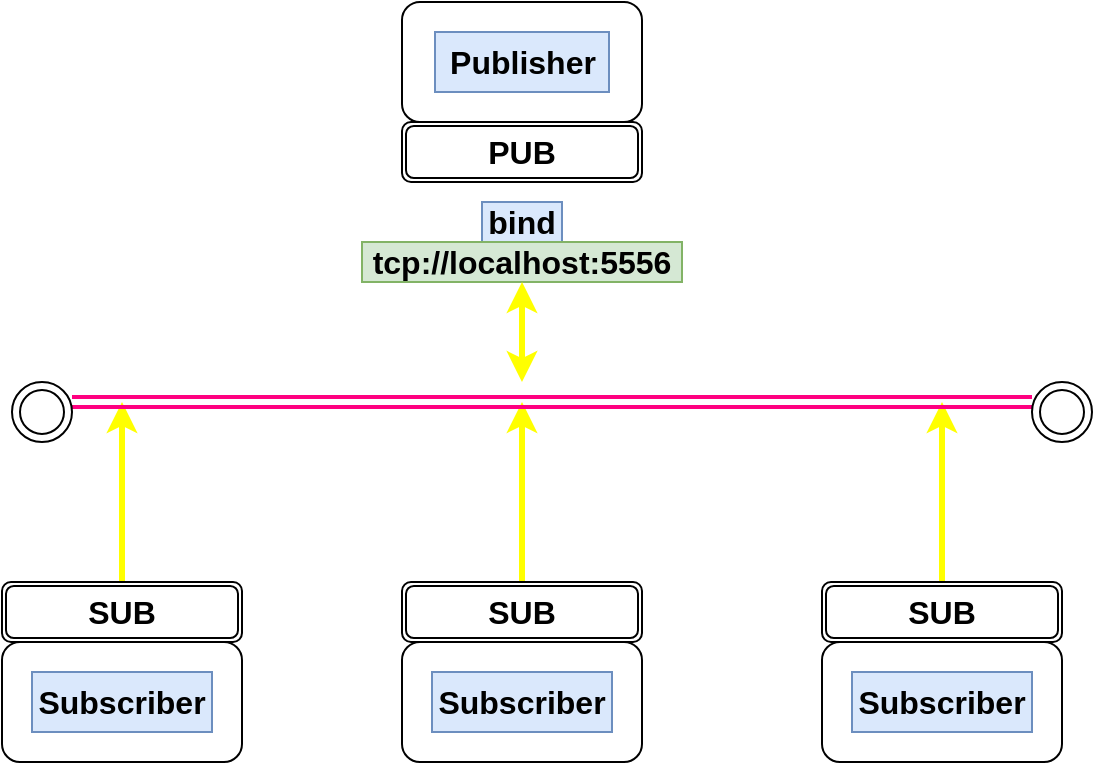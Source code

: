 <mxfile version="11.1.4" type="device"><diagram id="ey04zCqpxBzrYjkGmw9y" name="Page-1"><mxGraphModel dx="866" dy="485" grid="1" gridSize="10" guides="1" tooltips="1" connect="1" arrows="1" fold="1" page="1" pageScale="1" pageWidth="827" pageHeight="1169" math="0" shadow="0"><root><mxCell id="0"/><mxCell id="1" parent="0"/><mxCell id="DGE-K8fEu8PocFHzWPZF-1" value="" style="rounded=1;whiteSpace=wrap;html=1;" vertex="1" parent="1"><mxGeometry x="325" y="120" width="120" height="60" as="geometry"/></mxCell><mxCell id="DGE-K8fEu8PocFHzWPZF-2" value="Publisher" style="text;html=1;strokeColor=#6c8ebf;fillColor=#dae8fc;align=center;verticalAlign=middle;whiteSpace=wrap;rounded=0;fontStyle=1;fontSize=16;" vertex="1" parent="1"><mxGeometry x="341.5" y="135" width="87" height="30" as="geometry"/></mxCell><mxCell id="DGE-K8fEu8PocFHzWPZF-3" value="PUB" style="shape=ext;double=1;rounded=1;whiteSpace=wrap;html=1;fontSize=16;fontStyle=1" vertex="1" parent="1"><mxGeometry x="325" y="180" width="120" height="30" as="geometry"/></mxCell><mxCell id="DGE-K8fEu8PocFHzWPZF-4" value="bind" style="text;html=1;strokeColor=#6c8ebf;fillColor=#dae8fc;align=center;verticalAlign=middle;whiteSpace=wrap;rounded=0;fontSize=16;fontStyle=1" vertex="1" parent="1"><mxGeometry x="365" y="220" width="40" height="20" as="geometry"/></mxCell><mxCell id="DGE-K8fEu8PocFHzWPZF-5" value="tcp://localhost:5556" style="text;html=1;strokeColor=#82b366;fillColor=#d5e8d4;align=center;verticalAlign=middle;whiteSpace=wrap;rounded=0;fontSize=16;fontStyle=1" vertex="1" parent="1"><mxGeometry x="305" y="240" width="160" height="20" as="geometry"/></mxCell><mxCell id="DGE-K8fEu8PocFHzWPZF-8" value="" style="rounded=1;whiteSpace=wrap;html=1;fontSize=16;" vertex="1" parent="1"><mxGeometry x="125" y="440" width="120" height="60" as="geometry"/></mxCell><mxCell id="DGE-K8fEu8PocFHzWPZF-9" value="Subscriber" style="text;html=1;strokeColor=#6c8ebf;fillColor=#dae8fc;align=center;verticalAlign=middle;whiteSpace=wrap;rounded=0;fontStyle=1;fontSize=16;" vertex="1" parent="1"><mxGeometry x="140" y="455" width="90" height="30" as="geometry"/></mxCell><mxCell id="DGE-K8fEu8PocFHzWPZF-19" value="" style="edgeStyle=orthogonalEdgeStyle;rounded=0;orthogonalLoop=1;jettySize=auto;html=1;fontSize=16;strokeColor=#FFFF00;strokeWidth=3;" edge="1" parent="1" source="DGE-K8fEu8PocFHzWPZF-10"><mxGeometry relative="1" as="geometry"><mxPoint x="185" y="320" as="targetPoint"/></mxGeometry></mxCell><mxCell id="DGE-K8fEu8PocFHzWPZF-10" value="SUB" style="shape=ext;double=1;rounded=1;whiteSpace=wrap;html=1;fontSize=16;fontStyle=1" vertex="1" parent="1"><mxGeometry x="125" y="410" width="120" height="30" as="geometry"/></mxCell><mxCell id="DGE-K8fEu8PocFHzWPZF-11" value="" style="rounded=1;whiteSpace=wrap;html=1;fontSize=16;" vertex="1" parent="1"><mxGeometry x="325" y="440" width="120" height="60" as="geometry"/></mxCell><mxCell id="DGE-K8fEu8PocFHzWPZF-12" value="Subscriber" style="text;html=1;strokeColor=#6c8ebf;fillColor=#dae8fc;align=center;verticalAlign=middle;whiteSpace=wrap;rounded=0;fontStyle=1;fontSize=16;" vertex="1" parent="1"><mxGeometry x="340" y="455" width="90" height="30" as="geometry"/></mxCell><mxCell id="DGE-K8fEu8PocFHzWPZF-21" value="" style="edgeStyle=orthogonalEdgeStyle;rounded=0;orthogonalLoop=1;jettySize=auto;html=1;fontSize=16;strokeColor=#FFFF00;strokeWidth=3;" edge="1" parent="1" source="DGE-K8fEu8PocFHzWPZF-13"><mxGeometry relative="1" as="geometry"><mxPoint x="385" y="320" as="targetPoint"/></mxGeometry></mxCell><mxCell id="DGE-K8fEu8PocFHzWPZF-13" value="SUB" style="shape=ext;double=1;rounded=1;whiteSpace=wrap;html=1;fontSize=16;fontStyle=1" vertex="1" parent="1"><mxGeometry x="325" y="410" width="120" height="30" as="geometry"/></mxCell><mxCell id="DGE-K8fEu8PocFHzWPZF-14" value="" style="rounded=1;whiteSpace=wrap;html=1;fontSize=16;" vertex="1" parent="1"><mxGeometry x="535" y="440" width="120" height="60" as="geometry"/></mxCell><mxCell id="DGE-K8fEu8PocFHzWPZF-15" value="Subscriber" style="text;html=1;strokeColor=#6c8ebf;fillColor=#dae8fc;align=center;verticalAlign=middle;whiteSpace=wrap;rounded=0;fontStyle=1;fontSize=16;" vertex="1" parent="1"><mxGeometry x="550" y="455" width="90" height="30" as="geometry"/></mxCell><mxCell id="DGE-K8fEu8PocFHzWPZF-23" value="" style="edgeStyle=orthogonalEdgeStyle;rounded=0;orthogonalLoop=1;jettySize=auto;html=1;fontSize=16;strokeColor=#FFFF00;strokeWidth=3;" edge="1" parent="1" source="DGE-K8fEu8PocFHzWPZF-16"><mxGeometry relative="1" as="geometry"><mxPoint x="595" y="320" as="targetPoint"/></mxGeometry></mxCell><mxCell id="DGE-K8fEu8PocFHzWPZF-16" value="SUB" style="shape=ext;double=1;rounded=1;whiteSpace=wrap;html=1;fontSize=16;fontStyle=1" vertex="1" parent="1"><mxGeometry x="535" y="410" width="120" height="30" as="geometry"/></mxCell><mxCell id="DGE-K8fEu8PocFHzWPZF-17" value="" style="shape=link;html=1;fontSize=16;strokeColor=#FF0080;strokeWidth=2;" edge="1" parent="1"><mxGeometry width="50" height="50" relative="1" as="geometry"><mxPoint x="160" y="320" as="sourcePoint"/><mxPoint x="640" y="320" as="targetPoint"/></mxGeometry></mxCell><mxCell id="DGE-K8fEu8PocFHzWPZF-24" value="" style="endArrow=classic;startArrow=classic;html=1;fontSize=16;entryX=0.5;entryY=1;entryDx=0;entryDy=0;strokeColor=#FFFF00;strokeWidth=3;" edge="1" parent="1" target="DGE-K8fEu8PocFHzWPZF-5"><mxGeometry width="50" height="50" relative="1" as="geometry"><mxPoint x="385" y="310" as="sourcePoint"/><mxPoint x="410" y="260" as="targetPoint"/></mxGeometry></mxCell><mxCell id="DGE-K8fEu8PocFHzWPZF-25" value="" style="ellipse;shape=doubleEllipse;whiteSpace=wrap;html=1;aspect=fixed;fontSize=16;" vertex="1" parent="1"><mxGeometry x="130" y="310" width="30" height="30" as="geometry"/></mxCell><mxCell id="DGE-K8fEu8PocFHzWPZF-26" value="" style="ellipse;shape=doubleEllipse;whiteSpace=wrap;html=1;aspect=fixed;fontSize=16;" vertex="1" parent="1"><mxGeometry x="640" y="310" width="30" height="30" as="geometry"/></mxCell></root></mxGraphModel></diagram></mxfile>